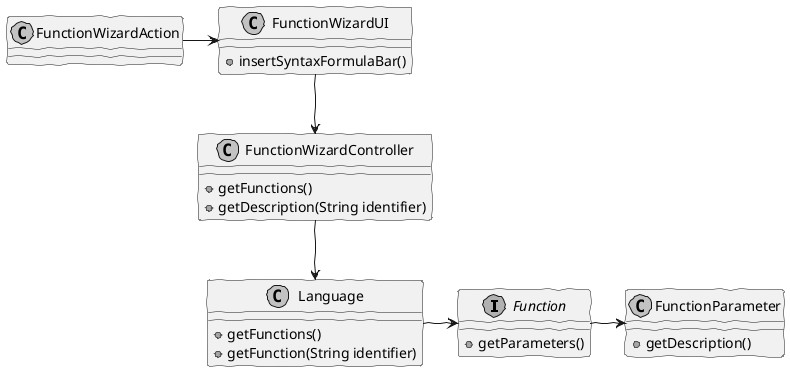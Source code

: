 @startuml cd2_insert_function_basic_wizard.png
skinparam handwritten true
skinparam monochrome true
skinparam packageStyle rect
skinparam defaultFontName FG Virgil
skinparam shadowing false  

interface Function {
    +getParameters()    
}
class FunctionWizardAction{    
}
class FunctionWizardUI{
    +insertSyntaxFormulaBar()
}
class FunctionWizardController {
    +getFunctions()
    +getDescription(String identifier)
}
class Language{
    +getFunctions()
    +getFunction(String identifier)
}
class FunctionParameter{
    +getDescription()
}
FunctionWizardAction -> FunctionWizardUI 

FunctionWizardUI --> FunctionWizardController 

FunctionWizardController --> Language 

Language -> Function 

Function -> FunctionParameter
@enduml

